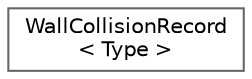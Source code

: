 digraph "Graphical Class Hierarchy"
{
 // LATEX_PDF_SIZE
  bgcolor="transparent";
  edge [fontname=Helvetica,fontsize=10,labelfontname=Helvetica,labelfontsize=10];
  node [fontname=Helvetica,fontsize=10,shape=box,height=0.2,width=0.4];
  rankdir="LR";
  Node0 [id="Node000000",label="WallCollisionRecord\l\< Type \>",height=0.2,width=0.4,color="grey40", fillcolor="white", style="filled",URL="$classFoam_1_1WallCollisionRecord.html",tooltip="Record of a collision between the particle holding the record and a wall face at the position relativ..."];
}
